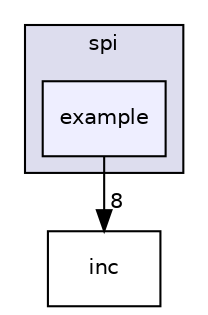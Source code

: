 digraph "fpsoc/driver/ps_driver/spi/example" {
  compound=true
  node [ fontsize="10", fontname="Helvetica"];
  edge [ labelfontsize="10", labelfontname="Helvetica"];
  subgraph clusterdir_310b0d551fa7f02b2490c88d96def8ab {
    graph [ bgcolor="#ddddee", pencolor="black", label="spi" fontname="Helvetica", fontsize="10", URL="dir_310b0d551fa7f02b2490c88d96def8ab.html"]
  dir_1db3e606d9535d779261eb3cb690ae9c [shape=box, label="example", style="filled", fillcolor="#eeeeff", pencolor="black", URL="dir_1db3e606d9535d779261eb3cb690ae9c.html"];
  }
  dir_666ccb4cd30577991bc034e60377c3bf [shape=box label="inc" URL="dir_666ccb4cd30577991bc034e60377c3bf.html"];
  dir_1db3e606d9535d779261eb3cb690ae9c->dir_666ccb4cd30577991bc034e60377c3bf [headlabel="8", labeldistance=1.5 headhref="dir_000004_000005.html"];
}
